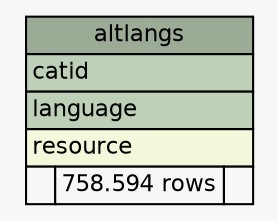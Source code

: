 // dot 2.26.3 on Linux 2.6.32-5-amd64
// SchemaSpy rev 590
digraph "altlangs" {
  graph [
    rankdir="RL"
    bgcolor="#f7f7f7"
    nodesep="0.18"
    ranksep="0.46"
    fontname="Helvetica"
    fontsize="11"
  ];
  node [
    fontname="Helvetica"
    fontsize="11"
    shape="plaintext"
  ];
  edge [
    arrowsize="0.8"
  ];
  "altlangs" [
    label=<
    <TABLE BORDER="0" CELLBORDER="1" CELLSPACING="0" BGCOLOR="#ffffff">
      <TR><TD COLSPAN="3" BGCOLOR="#9bab96" ALIGN="CENTER">altlangs</TD></TR>
      <TR><TD PORT="catid" COLSPAN="3" BGCOLOR="#bed1b8" ALIGN="LEFT">catid</TD></TR>
      <TR><TD PORT="language" COLSPAN="3" BGCOLOR="#bed1b8" ALIGN="LEFT">language</TD></TR>
      <TR><TD PORT="resource" COLSPAN="3" BGCOLOR="#f4f7da" ALIGN="LEFT">resource</TD></TR>
      <TR><TD ALIGN="LEFT" BGCOLOR="#f7f7f7">  </TD><TD ALIGN="RIGHT" BGCOLOR="#f7f7f7">758.594 rows</TD><TD ALIGN="RIGHT" BGCOLOR="#f7f7f7">  </TD></TR>
    </TABLE>>
    URL="tables/altlangs.html"
    tooltip="altlangs"
  ];
}
